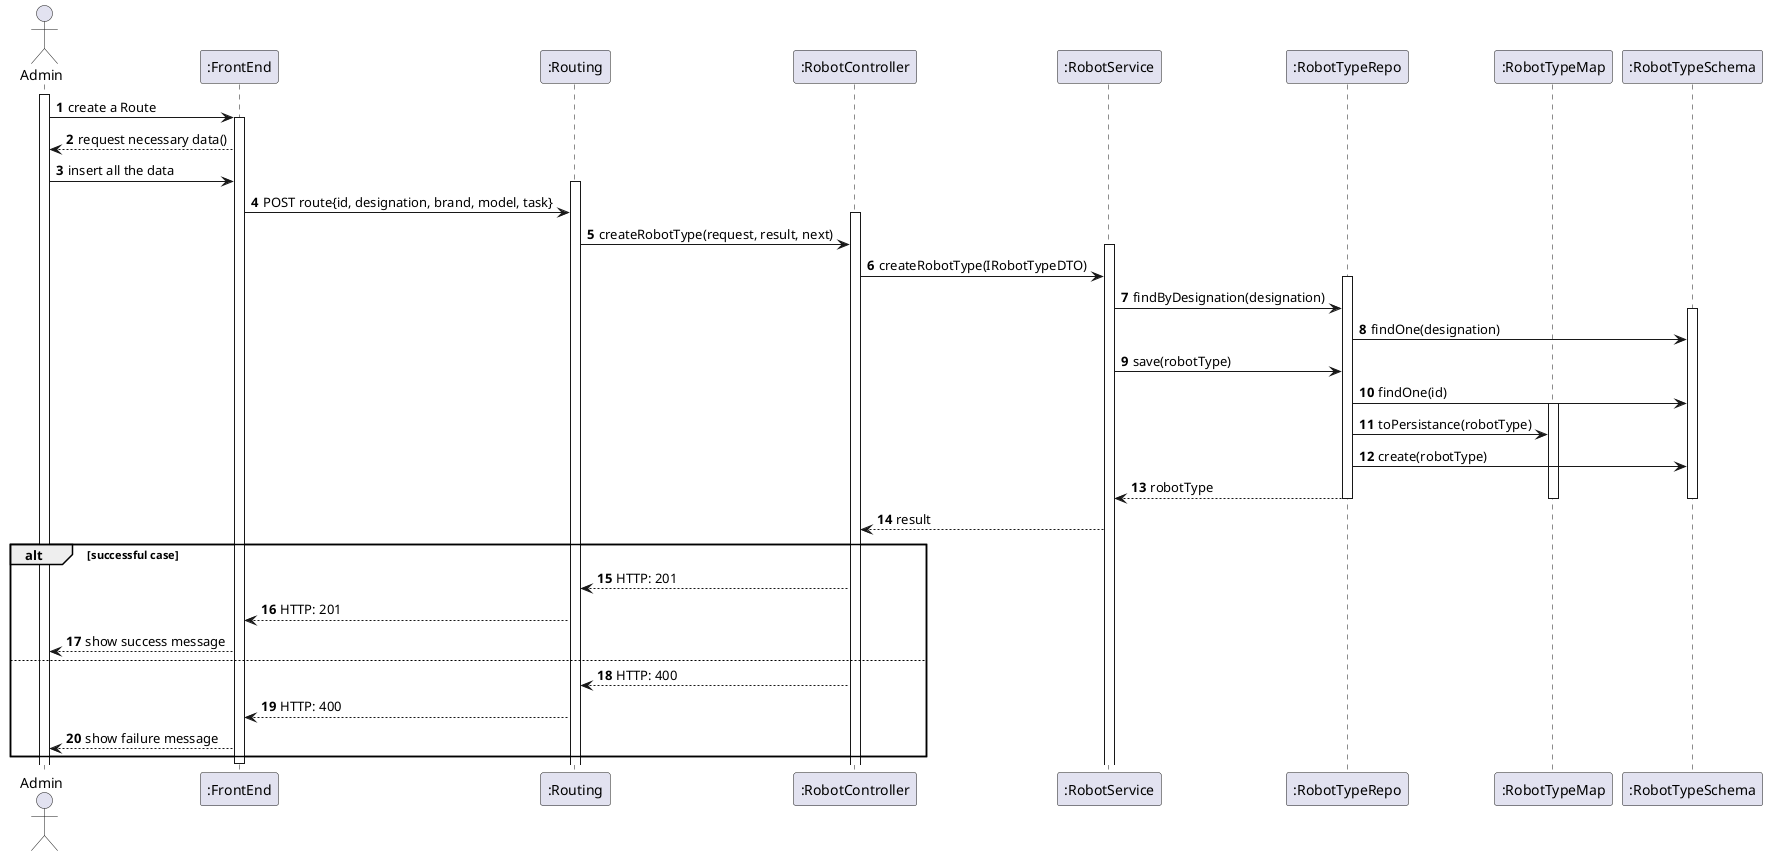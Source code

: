 @startuml
autonumber
'hide footbox
actor "Admin" as admin

participant ":FrontEnd" as sys
participant ":Routing" as route
participant ":RobotController" as ctrl
participant ":RobotService" as srvc
participant ":RobotTypeRepo" as repo
participant ":RobotTypeMap" as rtMap
participant ":RobotTypeSchema" as rtSchema

activate admin

admin -> sys: create a Route
activate sys

sys --> admin: request necessary data()
admin -> sys : insert all the data
activate route
sys -> route: POST route{id, designation, brand, model, task}
activate ctrl
route -> ctrl: createRobotType(request, result, next)
activate srvc
ctrl -> srvc: createRobotType(IRobotTypeDTO)
activate repo
srvc -> repo: findByDesignation(designation)
activate rtSchema
repo -> rtSchema: findOne(designation)
srvc -> repo: save(robotType)
repo -> rtSchema: findOne(id) 
activate rtMap
repo -> rtMap: toPersistance(robotType)
repo -> rtSchema: create(robotType)
repo --> srvc: robotType
deactivate rtSchema
deactivate rtMap
deactivate repo
srvc --> ctrl: result

alt successful case
    ctrl --> route : HTTP: 201
    route --> sys: HTTP: 201
    sys --> admin: show success message
else
    ctrl --> route : HTTP: 400
    route --> sys: HTTP: 400
    sys --> admin: show failure message
end
deactivate sys
@enduml